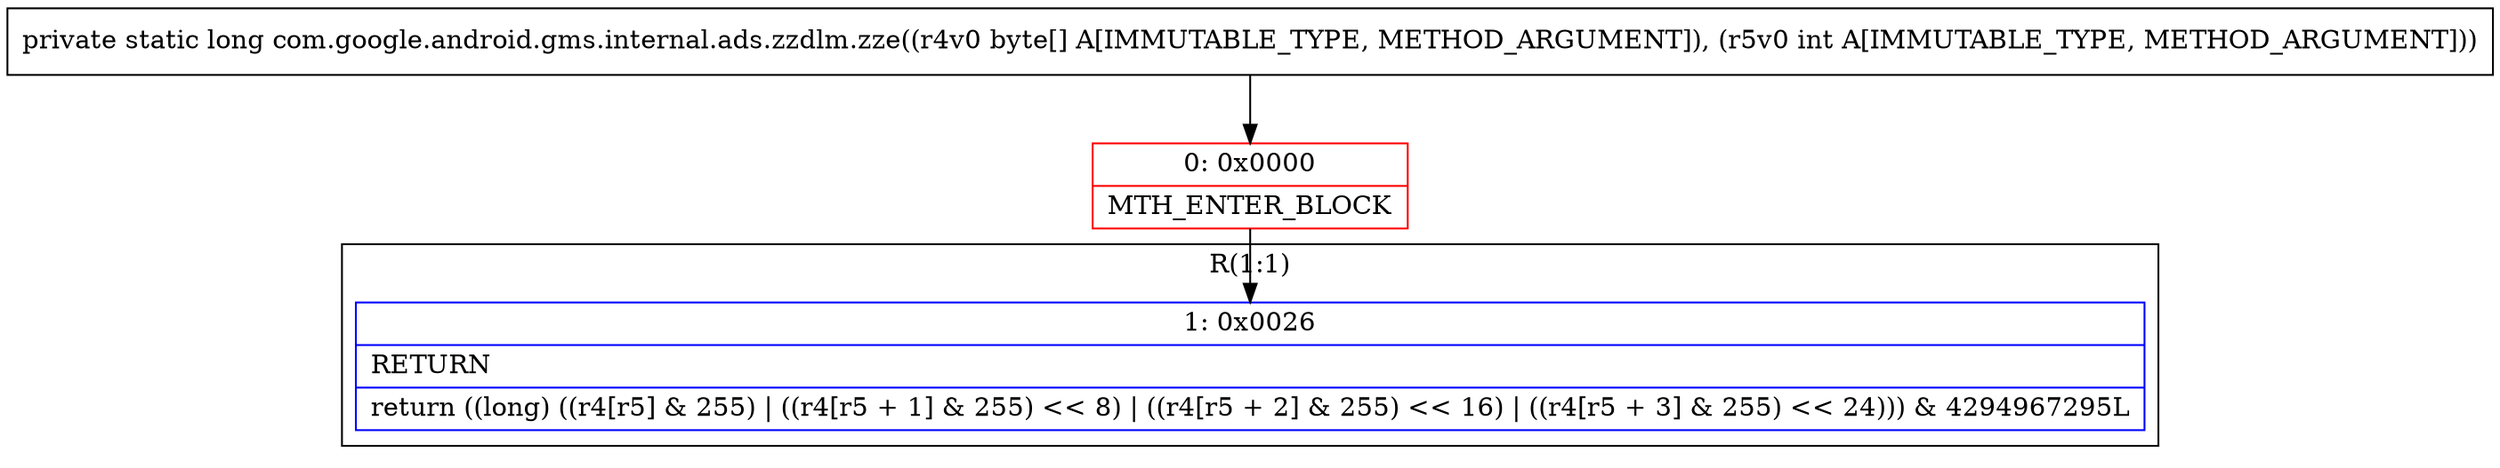 digraph "CFG forcom.google.android.gms.internal.ads.zzdlm.zze([BI)J" {
subgraph cluster_Region_938899421 {
label = "R(1:1)";
node [shape=record,color=blue];
Node_1 [shape=record,label="{1\:\ 0x0026|RETURN\l|return ((long) ((r4[r5] & 255) \| ((r4[r5 + 1] & 255) \<\< 8) \| ((r4[r5 + 2] & 255) \<\< 16) \| ((r4[r5 + 3] & 255) \<\< 24))) & 4294967295L\l}"];
}
Node_0 [shape=record,color=red,label="{0\:\ 0x0000|MTH_ENTER_BLOCK\l}"];
MethodNode[shape=record,label="{private static long com.google.android.gms.internal.ads.zzdlm.zze((r4v0 byte[] A[IMMUTABLE_TYPE, METHOD_ARGUMENT]), (r5v0 int A[IMMUTABLE_TYPE, METHOD_ARGUMENT])) }"];
MethodNode -> Node_0;
Node_0 -> Node_1;
}

